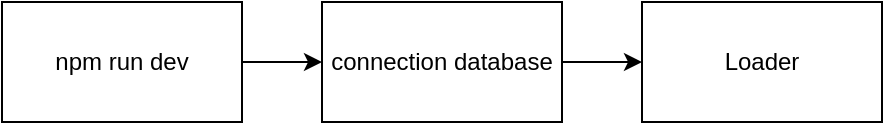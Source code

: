 <mxfile version="22.1.21" type="github">
  <diagram name="Page-1" id="VXtNGIWzz0i97T_DtU3W">
    <mxGraphModel dx="1434" dy="772" grid="1" gridSize="10" guides="1" tooltips="1" connect="1" arrows="1" fold="1" page="1" pageScale="1" pageWidth="827" pageHeight="1169" math="0" shadow="0">
      <root>
        <mxCell id="0" />
        <mxCell id="1" parent="0" />
        <mxCell id="yugVjjV_UeTPimWIvTRu-3" value="" style="edgeStyle=orthogonalEdgeStyle;rounded=0;orthogonalLoop=1;jettySize=auto;html=1;" edge="1" parent="1" source="yugVjjV_UeTPimWIvTRu-1" target="yugVjjV_UeTPimWIvTRu-2">
          <mxGeometry relative="1" as="geometry">
            <Array as="points">
              <mxPoint x="280" y="70" />
            </Array>
          </mxGeometry>
        </mxCell>
        <mxCell id="yugVjjV_UeTPimWIvTRu-1" value="npm run dev" style="rounded=0;whiteSpace=wrap;html=1;" vertex="1" parent="1">
          <mxGeometry x="40" y="40" width="120" height="60" as="geometry" />
        </mxCell>
        <mxCell id="yugVjjV_UeTPimWIvTRu-5" value="" style="edgeStyle=orthogonalEdgeStyle;rounded=0;orthogonalLoop=1;jettySize=auto;html=1;" edge="1" parent="1" source="yugVjjV_UeTPimWIvTRu-2" target="yugVjjV_UeTPimWIvTRu-4">
          <mxGeometry relative="1" as="geometry" />
        </mxCell>
        <mxCell id="yugVjjV_UeTPimWIvTRu-2" value="connection database" style="rounded=0;whiteSpace=wrap;html=1;" vertex="1" parent="1">
          <mxGeometry x="200" y="40" width="120" height="60" as="geometry" />
        </mxCell>
        <mxCell id="yugVjjV_UeTPimWIvTRu-4" value="Loader" style="rounded=0;whiteSpace=wrap;html=1;" vertex="1" parent="1">
          <mxGeometry x="360" y="40" width="120" height="60" as="geometry" />
        </mxCell>
      </root>
    </mxGraphModel>
  </diagram>
</mxfile>
